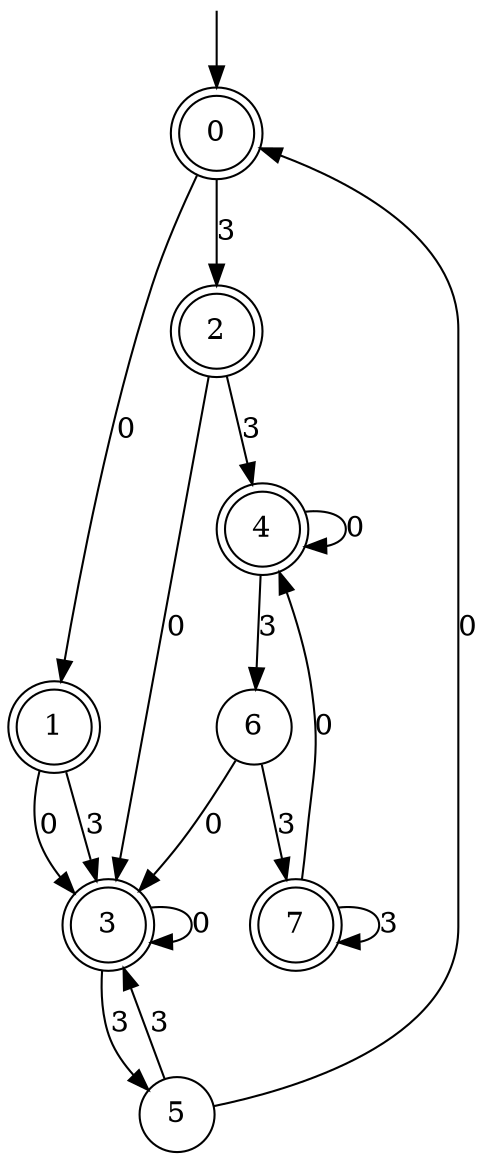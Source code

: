 digraph g {

	s0 [shape="doublecircle" label="0"];
	s1 [shape="doublecircle" label="1"];
	s2 [shape="doublecircle" label="2"];
	s3 [shape="doublecircle" label="3"];
	s4 [shape="doublecircle" label="4"];
	s5 [shape="circle" label="5"];
	s6 [shape="circle" label="6"];
	s7 [shape="doublecircle" label="7"];
	s0 -> s1 [label="0"];
	s0 -> s2 [label="3"];
	s1 -> s3 [label="0"];
	s1 -> s3 [label="3"];
	s2 -> s3 [label="0"];
	s2 -> s4 [label="3"];
	s3 -> s3 [label="0"];
	s3 -> s5 [label="3"];
	s4 -> s4 [label="0"];
	s4 -> s6 [label="3"];
	s5 -> s0 [label="0"];
	s5 -> s3 [label="3"];
	s6 -> s3 [label="0"];
	s6 -> s7 [label="3"];
	s7 -> s4 [label="0"];
	s7 -> s7 [label="3"];

__start0 [label="" shape="none" width="0" height="0"];
__start0 -> s0;

}
